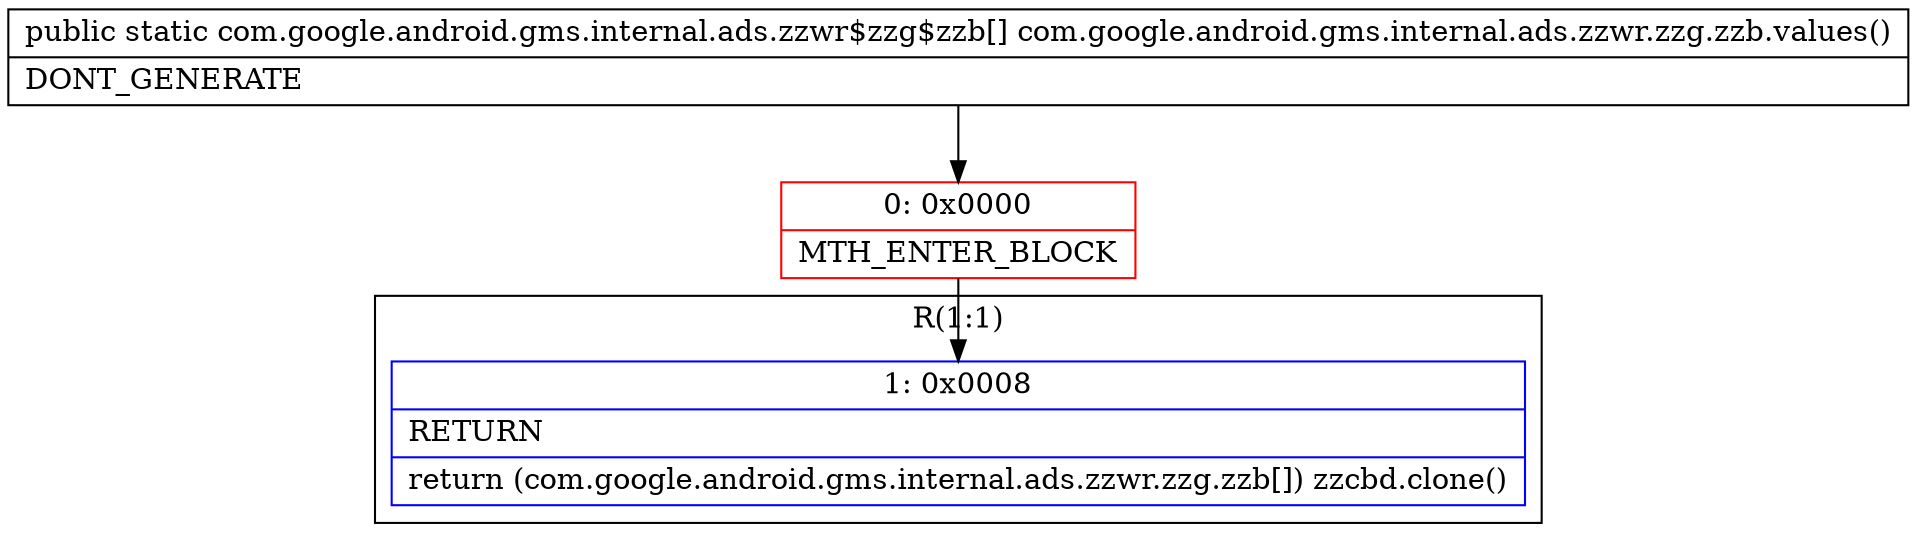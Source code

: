 digraph "CFG forcom.google.android.gms.internal.ads.zzwr.zzg.zzb.values()[Lcom\/google\/android\/gms\/internal\/ads\/zzwr$zzg$zzb;" {
subgraph cluster_Region_416320818 {
label = "R(1:1)";
node [shape=record,color=blue];
Node_1 [shape=record,label="{1\:\ 0x0008|RETURN\l|return (com.google.android.gms.internal.ads.zzwr.zzg.zzb[]) zzcbd.clone()\l}"];
}
Node_0 [shape=record,color=red,label="{0\:\ 0x0000|MTH_ENTER_BLOCK\l}"];
MethodNode[shape=record,label="{public static com.google.android.gms.internal.ads.zzwr$zzg$zzb[] com.google.android.gms.internal.ads.zzwr.zzg.zzb.values()  | DONT_GENERATE\l}"];
MethodNode -> Node_0;
Node_0 -> Node_1;
}

